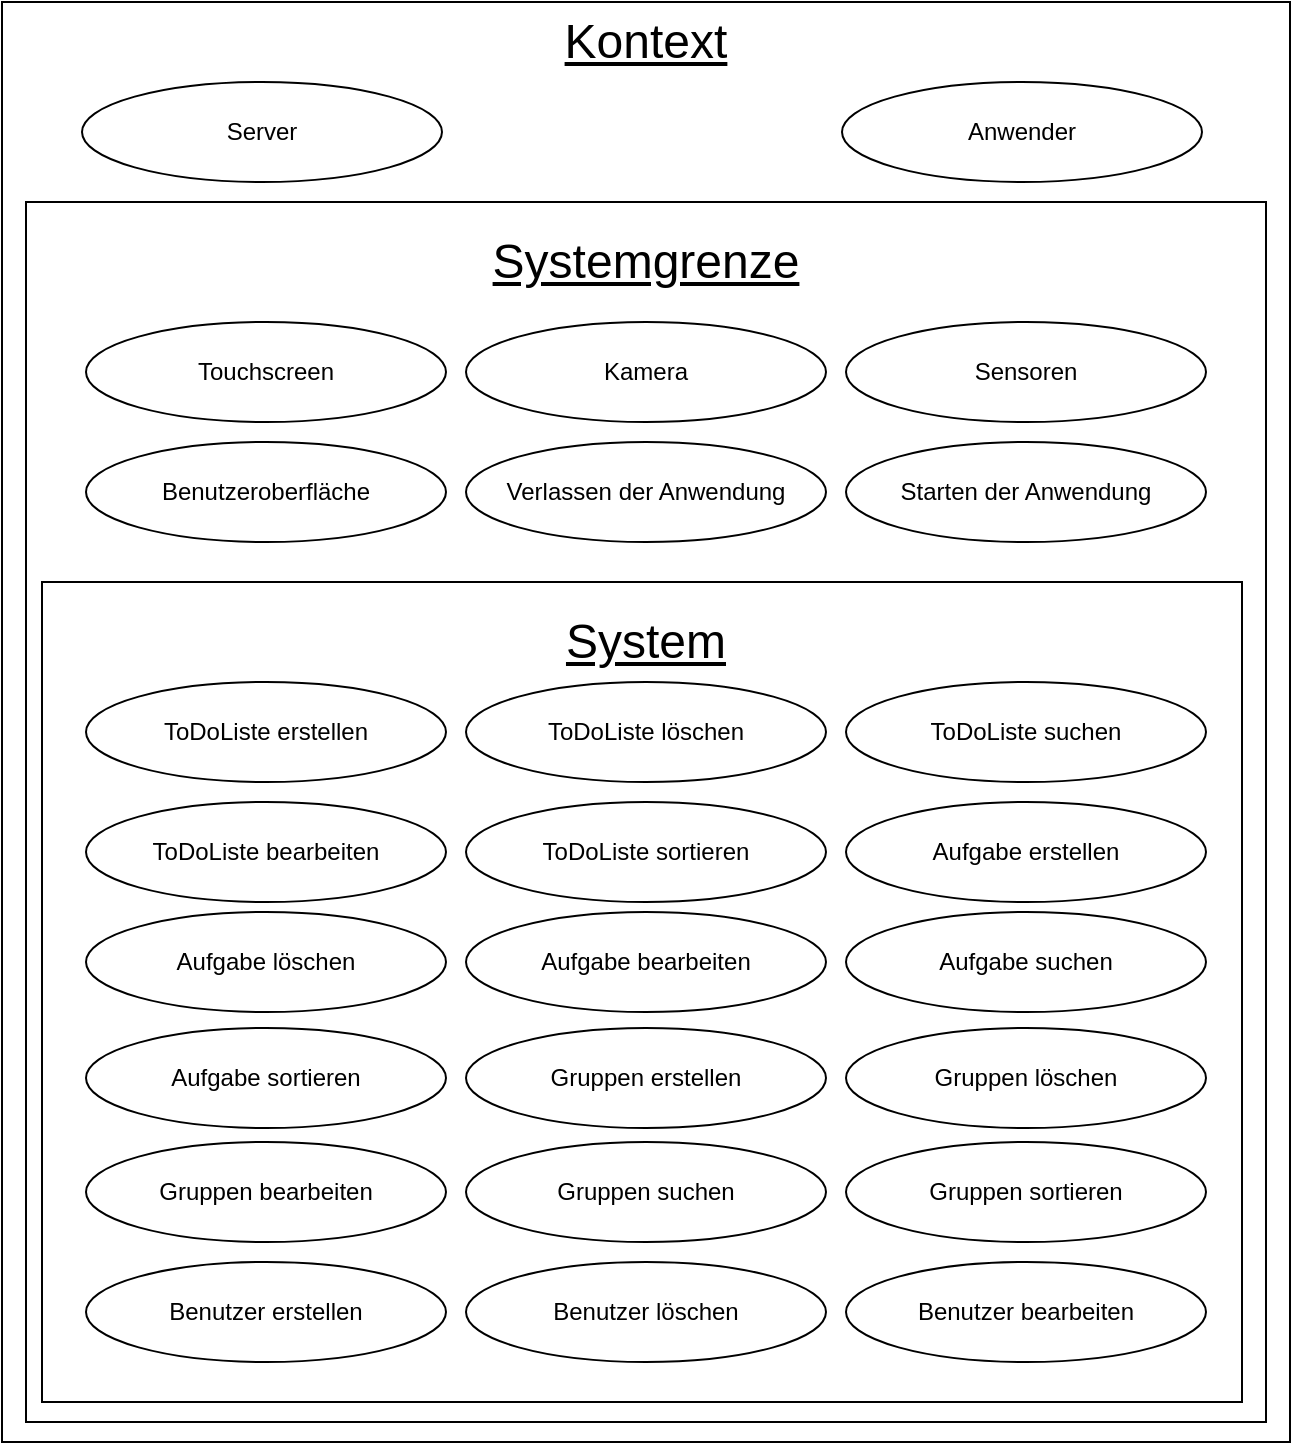 <mxfile version="14.2.4" type="github">
  <diagram id="0NFnqX1TIoNJoYRVMPxb" name="Page-1">
    <mxGraphModel dx="2052" dy="1133" grid="1" gridSize="10" guides="1" tooltips="1" connect="1" arrows="1" fold="1" page="1" pageScale="1" pageWidth="827" pageHeight="1169" math="0" shadow="0">
      <root>
        <mxCell id="0" />
        <mxCell id="1" parent="0" />
        <mxCell id="zzZ3XzyDj_rR2SKxWP7r-34" value="" style="group;container=1;" vertex="1" connectable="0" parent="1">
          <mxGeometry x="70" y="90" width="644" height="720" as="geometry" />
        </mxCell>
        <mxCell id="zzZ3XzyDj_rR2SKxWP7r-1" value="" style="rounded=0;whiteSpace=wrap;html=1;" vertex="1" parent="zzZ3XzyDj_rR2SKxWP7r-34">
          <mxGeometry width="644" height="720" as="geometry" />
        </mxCell>
        <mxCell id="zzZ3XzyDj_rR2SKxWP7r-2" value="Server" style="ellipse;whiteSpace=wrap;html=1;" vertex="1" parent="zzZ3XzyDj_rR2SKxWP7r-34">
          <mxGeometry x="40" y="40" width="180" height="50" as="geometry" />
        </mxCell>
        <mxCell id="zzZ3XzyDj_rR2SKxWP7r-3" value="Anwender" style="ellipse;whiteSpace=wrap;html=1;" vertex="1" parent="zzZ3XzyDj_rR2SKxWP7r-34">
          <mxGeometry x="420" y="40" width="180" height="50" as="geometry" />
        </mxCell>
        <mxCell id="zzZ3XzyDj_rR2SKxWP7r-5" value="" style="rounded=0;whiteSpace=wrap;html=1;autosize=0;" vertex="1" parent="zzZ3XzyDj_rR2SKxWP7r-34">
          <mxGeometry x="12" y="100" width="620" height="610" as="geometry" />
        </mxCell>
        <mxCell id="zzZ3XzyDj_rR2SKxWP7r-4" value="Touchscreen" style="ellipse;whiteSpace=wrap;html=1;" vertex="1" parent="zzZ3XzyDj_rR2SKxWP7r-34">
          <mxGeometry x="42" y="160" width="180" height="50" as="geometry" />
        </mxCell>
        <mxCell id="zzZ3XzyDj_rR2SKxWP7r-6" value="Kamera" style="ellipse;whiteSpace=wrap;html=1;" vertex="1" parent="zzZ3XzyDj_rR2SKxWP7r-34">
          <mxGeometry x="232" y="160" width="180" height="50" as="geometry" />
        </mxCell>
        <mxCell id="zzZ3XzyDj_rR2SKxWP7r-7" value="Sensoren" style="ellipse;whiteSpace=wrap;html=1;" vertex="1" parent="zzZ3XzyDj_rR2SKxWP7r-34">
          <mxGeometry x="422" y="160" width="180" height="50" as="geometry" />
        </mxCell>
        <mxCell id="zzZ3XzyDj_rR2SKxWP7r-8" value="Benutzeroberfläche" style="ellipse;whiteSpace=wrap;html=1;" vertex="1" parent="zzZ3XzyDj_rR2SKxWP7r-34">
          <mxGeometry x="42" y="220" width="180" height="50" as="geometry" />
        </mxCell>
        <mxCell id="zzZ3XzyDj_rR2SKxWP7r-9" value="Verlassen der Anwendung" style="ellipse;whiteSpace=wrap;html=1;" vertex="1" parent="zzZ3XzyDj_rR2SKxWP7r-34">
          <mxGeometry x="232" y="220" width="180" height="50" as="geometry" />
        </mxCell>
        <mxCell id="zzZ3XzyDj_rR2SKxWP7r-10" value="Starten der Anwendung" style="ellipse;whiteSpace=wrap;html=1;" vertex="1" parent="zzZ3XzyDj_rR2SKxWP7r-34">
          <mxGeometry x="422" y="220" width="180" height="50" as="geometry" />
        </mxCell>
        <mxCell id="zzZ3XzyDj_rR2SKxWP7r-11" value="&lt;font style=&quot;font-size: 24px&quot;&gt;&lt;u&gt;Kontext&lt;/u&gt;&lt;/font&gt;" style="text;html=1;strokeColor=none;fillColor=none;align=center;verticalAlign=middle;whiteSpace=wrap;rounded=0;" vertex="1" parent="zzZ3XzyDj_rR2SKxWP7r-34">
          <mxGeometry x="272" width="100" height="40" as="geometry" />
        </mxCell>
        <mxCell id="zzZ3XzyDj_rR2SKxWP7r-12" value="&lt;font style=&quot;font-size: 24px&quot;&gt;&lt;u&gt;Systemgrenze&lt;/u&gt;&lt;/font&gt;" style="text;html=1;strokeColor=none;fillColor=none;align=center;verticalAlign=middle;whiteSpace=wrap;rounded=0;" vertex="1" parent="zzZ3XzyDj_rR2SKxWP7r-34">
          <mxGeometry x="272" y="110" width="100" height="40" as="geometry" />
        </mxCell>
        <mxCell id="zzZ3XzyDj_rR2SKxWP7r-13" value="" style="rounded=0;whiteSpace=wrap;html=1;" vertex="1" parent="zzZ3XzyDj_rR2SKxWP7r-34">
          <mxGeometry x="20" y="290" width="600" height="410" as="geometry" />
        </mxCell>
        <mxCell id="zzZ3XzyDj_rR2SKxWP7r-14" value="&lt;font style=&quot;font-size: 24px&quot;&gt;&lt;u&gt;System&lt;/u&gt;&lt;/font&gt;" style="text;html=1;strokeColor=none;fillColor=none;align=center;verticalAlign=middle;whiteSpace=wrap;rounded=0;" vertex="1" parent="zzZ3XzyDj_rR2SKxWP7r-34">
          <mxGeometry x="272" y="300" width="100" height="40" as="geometry" />
        </mxCell>
        <mxCell id="zzZ3XzyDj_rR2SKxWP7r-15" value="ToDoListe erstellen" style="ellipse;whiteSpace=wrap;html=1;" vertex="1" parent="zzZ3XzyDj_rR2SKxWP7r-34">
          <mxGeometry x="42" y="340" width="180" height="50" as="geometry" />
        </mxCell>
        <mxCell id="zzZ3XzyDj_rR2SKxWP7r-16" value="ToDoListe löschen" style="ellipse;whiteSpace=wrap;html=1;" vertex="1" parent="zzZ3XzyDj_rR2SKxWP7r-34">
          <mxGeometry x="232" y="340" width="180" height="50" as="geometry" />
        </mxCell>
        <mxCell id="zzZ3XzyDj_rR2SKxWP7r-17" value="ToDoListe suchen" style="ellipse;whiteSpace=wrap;html=1;" vertex="1" parent="zzZ3XzyDj_rR2SKxWP7r-34">
          <mxGeometry x="422" y="340" width="180" height="50" as="geometry" />
        </mxCell>
        <mxCell id="zzZ3XzyDj_rR2SKxWP7r-18" value="ToDoListe bearbeiten" style="ellipse;whiteSpace=wrap;html=1;" vertex="1" parent="zzZ3XzyDj_rR2SKxWP7r-34">
          <mxGeometry x="42" y="400" width="180" height="50" as="geometry" />
        </mxCell>
        <mxCell id="zzZ3XzyDj_rR2SKxWP7r-19" value="ToDoListe sortieren" style="ellipse;whiteSpace=wrap;html=1;" vertex="1" parent="zzZ3XzyDj_rR2SKxWP7r-34">
          <mxGeometry x="232" y="400" width="180" height="50" as="geometry" />
        </mxCell>
        <mxCell id="zzZ3XzyDj_rR2SKxWP7r-20" value="Aufgabe bearbeiten" style="ellipse;whiteSpace=wrap;html=1;" vertex="1" parent="zzZ3XzyDj_rR2SKxWP7r-34">
          <mxGeometry x="232" y="455" width="180" height="50" as="geometry" />
        </mxCell>
        <mxCell id="zzZ3XzyDj_rR2SKxWP7r-21" value="Aufgabe erstellen" style="ellipse;whiteSpace=wrap;html=1;" vertex="1" parent="zzZ3XzyDj_rR2SKxWP7r-34">
          <mxGeometry x="422" y="400" width="180" height="50" as="geometry" />
        </mxCell>
        <mxCell id="zzZ3XzyDj_rR2SKxWP7r-22" value="Aufgabe löschen" style="ellipse;whiteSpace=wrap;html=1;" vertex="1" parent="zzZ3XzyDj_rR2SKxWP7r-34">
          <mxGeometry x="42" y="455" width="180" height="50" as="geometry" />
        </mxCell>
        <mxCell id="zzZ3XzyDj_rR2SKxWP7r-23" value="Aufgabe suchen" style="ellipse;whiteSpace=wrap;html=1;" vertex="1" parent="zzZ3XzyDj_rR2SKxWP7r-34">
          <mxGeometry x="422" y="455" width="180" height="50" as="geometry" />
        </mxCell>
        <mxCell id="zzZ3XzyDj_rR2SKxWP7r-24" value="Aufgabe sortieren" style="ellipse;whiteSpace=wrap;html=1;" vertex="1" parent="zzZ3XzyDj_rR2SKxWP7r-34">
          <mxGeometry x="42" y="513" width="180" height="50" as="geometry" />
        </mxCell>
        <mxCell id="zzZ3XzyDj_rR2SKxWP7r-25" value="Gruppen erstellen" style="ellipse;whiteSpace=wrap;html=1;" vertex="1" parent="zzZ3XzyDj_rR2SKxWP7r-34">
          <mxGeometry x="232" y="513" width="180" height="50" as="geometry" />
        </mxCell>
        <mxCell id="zzZ3XzyDj_rR2SKxWP7r-26" value="Gruppen löschen" style="ellipse;whiteSpace=wrap;html=1;" vertex="1" parent="zzZ3XzyDj_rR2SKxWP7r-34">
          <mxGeometry x="422" y="513" width="180" height="50" as="geometry" />
        </mxCell>
        <mxCell id="zzZ3XzyDj_rR2SKxWP7r-27" value="Gruppen bearbeiten" style="ellipse;whiteSpace=wrap;html=1;" vertex="1" parent="zzZ3XzyDj_rR2SKxWP7r-34">
          <mxGeometry x="42" y="570" width="180" height="50" as="geometry" />
        </mxCell>
        <mxCell id="zzZ3XzyDj_rR2SKxWP7r-28" value="Gruppen suchen" style="ellipse;whiteSpace=wrap;html=1;" vertex="1" parent="zzZ3XzyDj_rR2SKxWP7r-34">
          <mxGeometry x="232" y="570" width="180" height="50" as="geometry" />
        </mxCell>
        <mxCell id="zzZ3XzyDj_rR2SKxWP7r-29" value="Gruppen sortieren" style="ellipse;whiteSpace=wrap;html=1;" vertex="1" parent="zzZ3XzyDj_rR2SKxWP7r-34">
          <mxGeometry x="422" y="570" width="180" height="50" as="geometry" />
        </mxCell>
        <mxCell id="zzZ3XzyDj_rR2SKxWP7r-30" value="Benutzer erstellen" style="ellipse;whiteSpace=wrap;html=1;" vertex="1" parent="zzZ3XzyDj_rR2SKxWP7r-34">
          <mxGeometry x="42" y="630" width="180" height="50" as="geometry" />
        </mxCell>
        <mxCell id="zzZ3XzyDj_rR2SKxWP7r-31" value="Benutzer löschen" style="ellipse;whiteSpace=wrap;html=1;" vertex="1" parent="zzZ3XzyDj_rR2SKxWP7r-34">
          <mxGeometry x="232" y="630" width="180" height="50" as="geometry" />
        </mxCell>
        <mxCell id="zzZ3XzyDj_rR2SKxWP7r-32" value="Benutzer bearbeiten" style="ellipse;whiteSpace=wrap;html=1;" vertex="1" parent="zzZ3XzyDj_rR2SKxWP7r-34">
          <mxGeometry x="422" y="630" width="180" height="50" as="geometry" />
        </mxCell>
      </root>
    </mxGraphModel>
  </diagram>
</mxfile>
